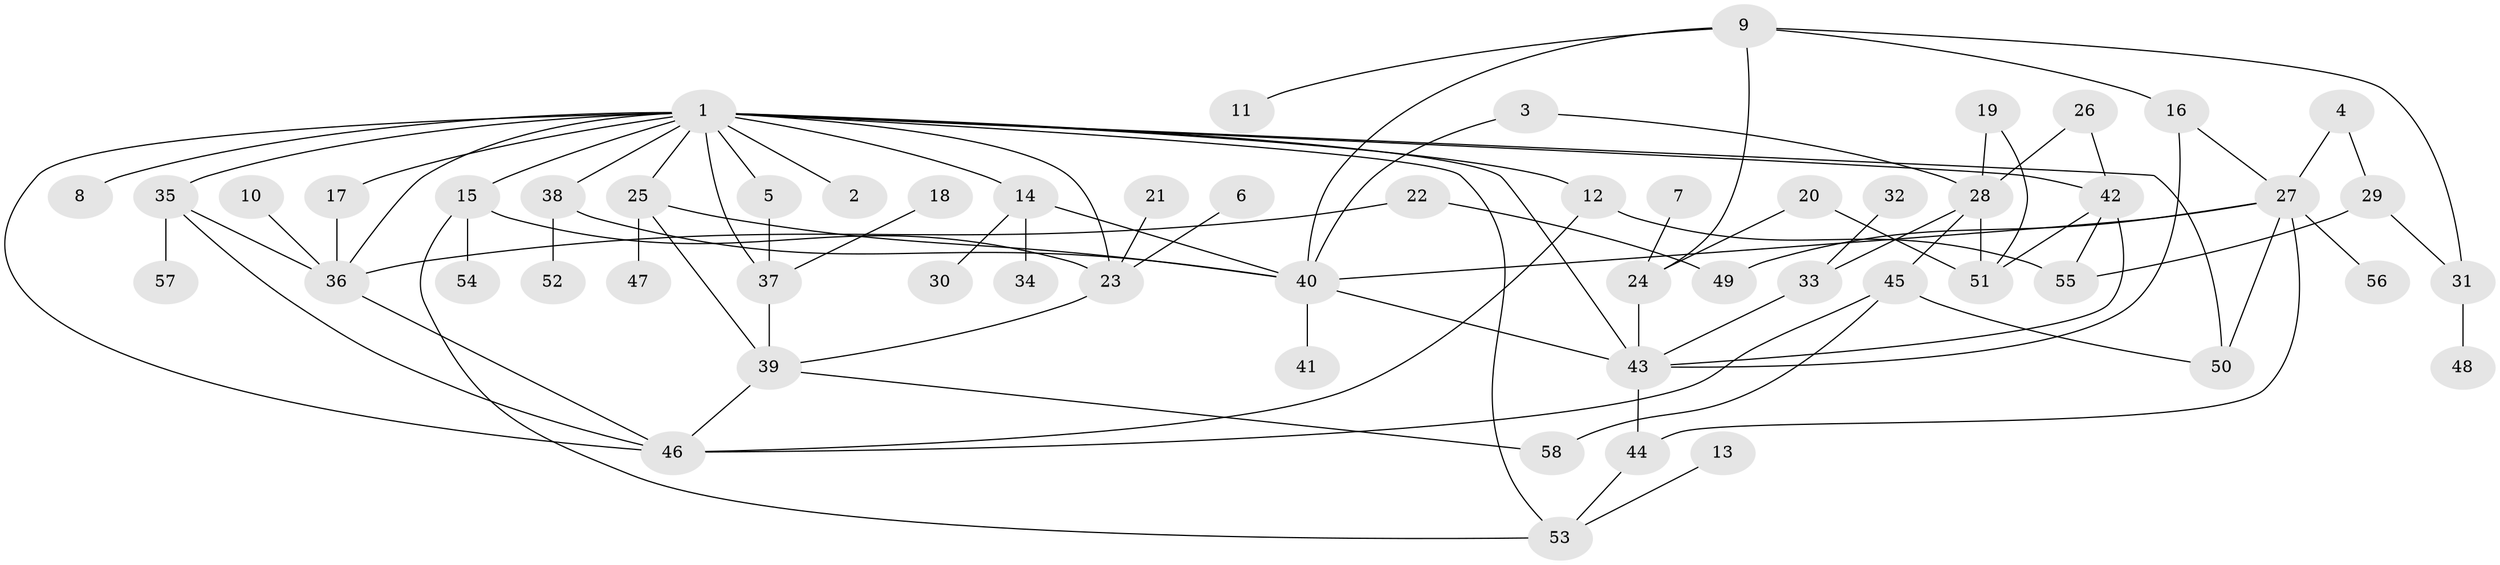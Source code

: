 // original degree distribution, {7: 0.02586206896551724, 9: 0.008620689655172414, 4: 0.08620689655172414, 5: 0.04310344827586207, 3: 0.1724137931034483, 8: 0.008620689655172414, 1: 0.2672413793103448, 2: 0.35344827586206895, 6: 0.034482758620689655}
// Generated by graph-tools (version 1.1) at 2025/25/03/09/25 03:25:28]
// undirected, 58 vertices, 90 edges
graph export_dot {
graph [start="1"]
  node [color=gray90,style=filled];
  1;
  2;
  3;
  4;
  5;
  6;
  7;
  8;
  9;
  10;
  11;
  12;
  13;
  14;
  15;
  16;
  17;
  18;
  19;
  20;
  21;
  22;
  23;
  24;
  25;
  26;
  27;
  28;
  29;
  30;
  31;
  32;
  33;
  34;
  35;
  36;
  37;
  38;
  39;
  40;
  41;
  42;
  43;
  44;
  45;
  46;
  47;
  48;
  49;
  50;
  51;
  52;
  53;
  54;
  55;
  56;
  57;
  58;
  1 -- 2 [weight=1.0];
  1 -- 5 [weight=1.0];
  1 -- 8 [weight=1.0];
  1 -- 12 [weight=1.0];
  1 -- 14 [weight=1.0];
  1 -- 15 [weight=1.0];
  1 -- 17 [weight=1.0];
  1 -- 23 [weight=1.0];
  1 -- 25 [weight=1.0];
  1 -- 35 [weight=2.0];
  1 -- 36 [weight=1.0];
  1 -- 37 [weight=1.0];
  1 -- 38 [weight=1.0];
  1 -- 42 [weight=1.0];
  1 -- 43 [weight=1.0];
  1 -- 46 [weight=1.0];
  1 -- 50 [weight=1.0];
  1 -- 53 [weight=1.0];
  3 -- 28 [weight=1.0];
  3 -- 40 [weight=1.0];
  4 -- 27 [weight=1.0];
  4 -- 29 [weight=1.0];
  5 -- 37 [weight=1.0];
  6 -- 23 [weight=1.0];
  7 -- 24 [weight=1.0];
  9 -- 11 [weight=1.0];
  9 -- 16 [weight=1.0];
  9 -- 24 [weight=1.0];
  9 -- 31 [weight=1.0];
  9 -- 40 [weight=1.0];
  10 -- 36 [weight=1.0];
  12 -- 46 [weight=1.0];
  12 -- 55 [weight=1.0];
  13 -- 53 [weight=1.0];
  14 -- 30 [weight=1.0];
  14 -- 34 [weight=1.0];
  14 -- 40 [weight=1.0];
  15 -- 23 [weight=1.0];
  15 -- 53 [weight=1.0];
  15 -- 54 [weight=1.0];
  16 -- 27 [weight=1.0];
  16 -- 43 [weight=1.0];
  17 -- 36 [weight=1.0];
  18 -- 37 [weight=1.0];
  19 -- 28 [weight=1.0];
  19 -- 51 [weight=1.0];
  20 -- 24 [weight=1.0];
  20 -- 51 [weight=1.0];
  21 -- 23 [weight=1.0];
  22 -- 36 [weight=1.0];
  22 -- 49 [weight=1.0];
  23 -- 39 [weight=1.0];
  24 -- 43 [weight=1.0];
  25 -- 39 [weight=1.0];
  25 -- 40 [weight=1.0];
  25 -- 47 [weight=1.0];
  26 -- 28 [weight=1.0];
  26 -- 42 [weight=1.0];
  27 -- 40 [weight=1.0];
  27 -- 44 [weight=1.0];
  27 -- 49 [weight=1.0];
  27 -- 50 [weight=1.0];
  27 -- 56 [weight=1.0];
  28 -- 33 [weight=1.0];
  28 -- 45 [weight=1.0];
  28 -- 51 [weight=1.0];
  29 -- 31 [weight=1.0];
  29 -- 55 [weight=1.0];
  31 -- 48 [weight=1.0];
  32 -- 33 [weight=1.0];
  33 -- 43 [weight=1.0];
  35 -- 36 [weight=1.0];
  35 -- 46 [weight=1.0];
  35 -- 57 [weight=1.0];
  36 -- 46 [weight=1.0];
  37 -- 39 [weight=1.0];
  38 -- 40 [weight=1.0];
  38 -- 52 [weight=1.0];
  39 -- 46 [weight=1.0];
  39 -- 58 [weight=1.0];
  40 -- 41 [weight=1.0];
  40 -- 43 [weight=1.0];
  42 -- 43 [weight=1.0];
  42 -- 51 [weight=1.0];
  42 -- 55 [weight=1.0];
  43 -- 44 [weight=1.0];
  44 -- 53 [weight=1.0];
  45 -- 46 [weight=1.0];
  45 -- 50 [weight=1.0];
  45 -- 58 [weight=1.0];
}

